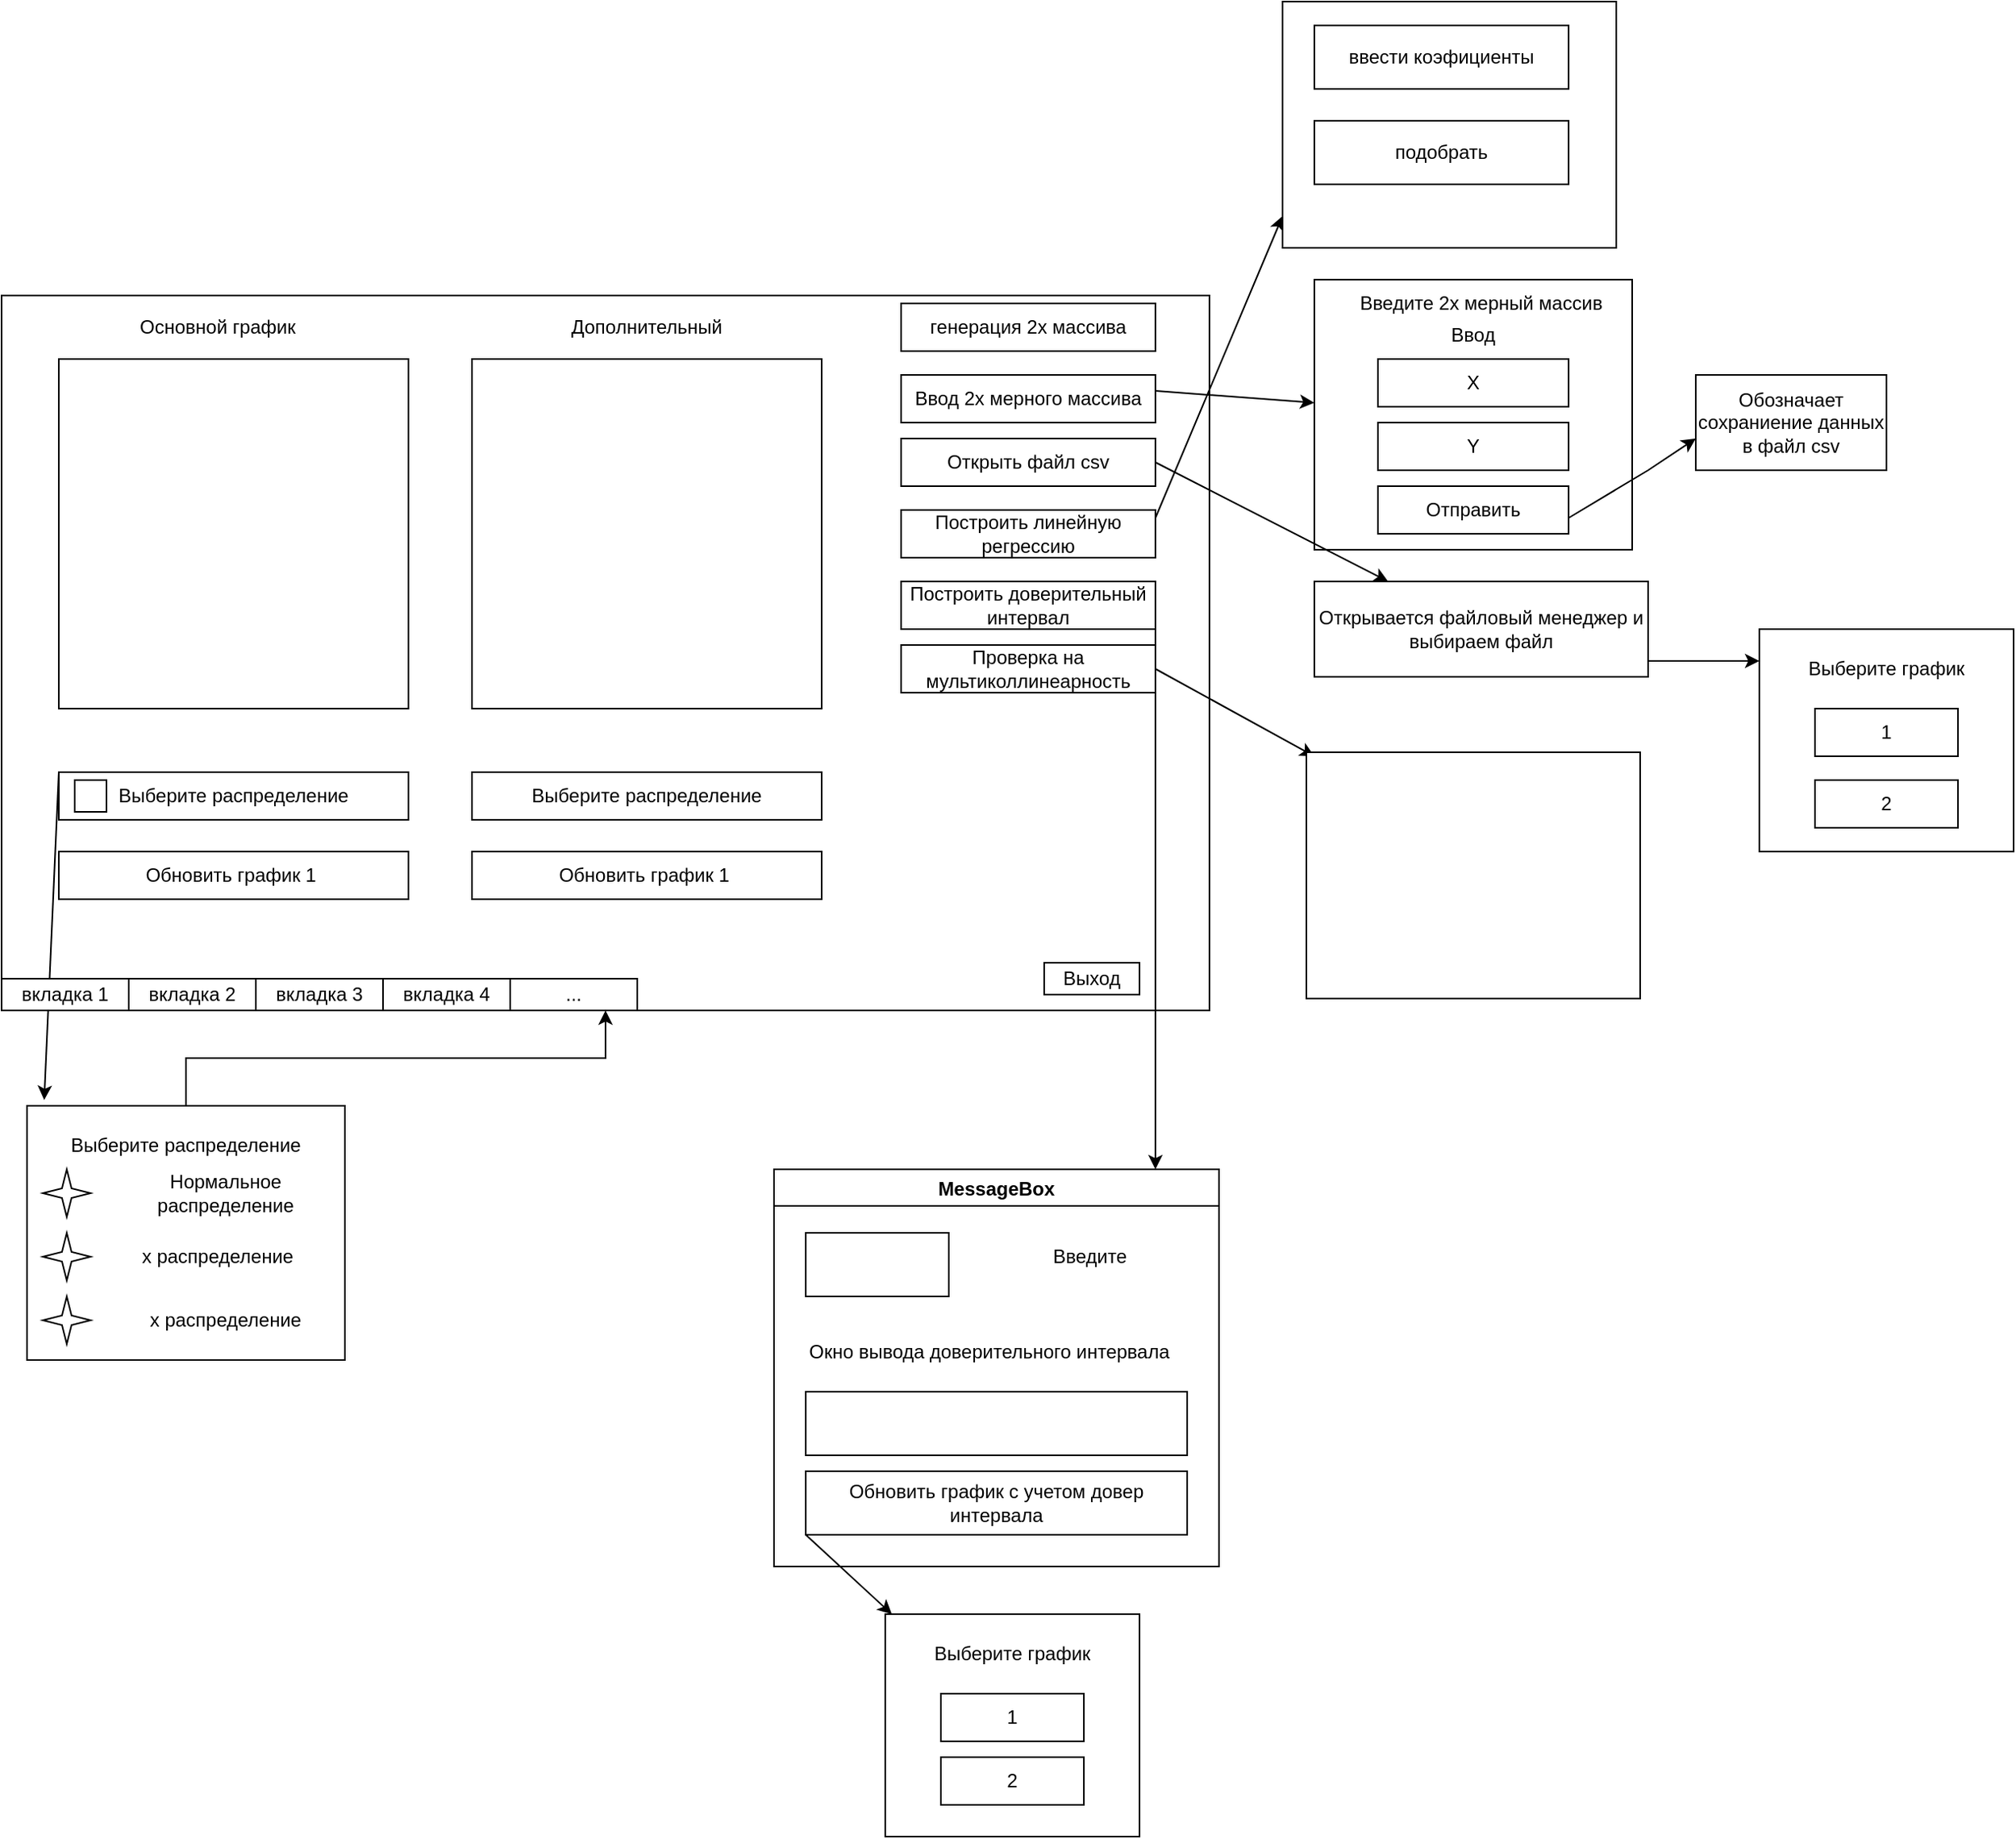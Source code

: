 <mxfile version="24.7.17">
  <diagram name="Страница — 1" id="gSm5hSURtTmxoHl9rr82">
    <mxGraphModel dx="1963" dy="2114" grid="1" gridSize="10" guides="1" tooltips="1" connect="1" arrows="1" fold="1" page="1" pageScale="1" pageWidth="827" pageHeight="1169" math="0" shadow="0">
      <root>
        <mxCell id="0" />
        <mxCell id="1" parent="0" />
        <mxCell id="qsSOQqHvxvLdFqMOALqW-2" value="" style="rounded=0;whiteSpace=wrap;html=1;" parent="1" vertex="1">
          <mxGeometry x="34" y="30" width="760" height="450" as="geometry" />
        </mxCell>
        <mxCell id="qsSOQqHvxvLdFqMOALqW-3" value="" style="whiteSpace=wrap;html=1;aspect=fixed;" parent="1" vertex="1">
          <mxGeometry x="70" y="70" width="220" height="220" as="geometry" />
        </mxCell>
        <mxCell id="qsSOQqHvxvLdFqMOALqW-4" value="Выберите распределение" style="rounded=0;whiteSpace=wrap;html=1;" parent="1" vertex="1">
          <mxGeometry x="70" y="330" width="220" height="30" as="geometry" />
        </mxCell>
        <mxCell id="qsSOQqHvxvLdFqMOALqW-5" value="Обновить график 1&amp;nbsp;" style="rounded=0;whiteSpace=wrap;html=1;" parent="1" vertex="1">
          <mxGeometry x="70" y="380" width="220" height="30" as="geometry" />
        </mxCell>
        <mxCell id="qsSOQqHvxvLdFqMOALqW-6" value="" style="whiteSpace=wrap;html=1;aspect=fixed;" parent="1" vertex="1">
          <mxGeometry x="330" y="70" width="220" height="220" as="geometry" />
        </mxCell>
        <mxCell id="qsSOQqHvxvLdFqMOALqW-8" value="" style="whiteSpace=wrap;html=1;aspect=fixed;" parent="1" vertex="1">
          <mxGeometry x="80" y="335" width="20" height="20" as="geometry" />
        </mxCell>
        <mxCell id="qsSOQqHvxvLdFqMOALqW-9" value="Выберите распределение" style="rounded=0;whiteSpace=wrap;html=1;" parent="1" vertex="1">
          <mxGeometry x="330" y="330" width="220" height="30" as="geometry" />
        </mxCell>
        <mxCell id="qsSOQqHvxvLdFqMOALqW-10" value="Обновить график 1&amp;nbsp;" style="rounded=0;whiteSpace=wrap;html=1;" parent="1" vertex="1">
          <mxGeometry x="330" y="380" width="220" height="30" as="geometry" />
        </mxCell>
        <mxCell id="qsSOQqHvxvLdFqMOALqW-11" value="Открыть файл csv" style="rounded=0;whiteSpace=wrap;html=1;" parent="1" vertex="1">
          <mxGeometry x="600" y="120" width="160" height="30" as="geometry" />
        </mxCell>
        <mxCell id="qsSOQqHvxvLdFqMOALqW-12" value="Основной график" style="text;html=1;align=center;verticalAlign=middle;whiteSpace=wrap;rounded=0;" parent="1" vertex="1">
          <mxGeometry x="80" y="40" width="180" height="20" as="geometry" />
        </mxCell>
        <mxCell id="qsSOQqHvxvLdFqMOALqW-13" value="Дополнительный" style="text;html=1;align=center;verticalAlign=middle;whiteSpace=wrap;rounded=0;" parent="1" vertex="1">
          <mxGeometry x="350" y="40" width="180" height="20" as="geometry" />
        </mxCell>
        <mxCell id="qsSOQqHvxvLdFqMOALqW-14" value="Построить линейную регрессию" style="rounded=0;whiteSpace=wrap;html=1;" parent="1" vertex="1">
          <mxGeometry x="600" y="165" width="160" height="30" as="geometry" />
        </mxCell>
        <mxCell id="qsSOQqHvxvLdFqMOALqW-15" value="Построить доверительный интервал" style="rounded=0;whiteSpace=wrap;html=1;" parent="1" vertex="1">
          <mxGeometry x="600" y="210" width="160" height="30" as="geometry" />
        </mxCell>
        <mxCell id="qsSOQqHvxvLdFqMOALqW-16" value="" style="endArrow=classic;html=1;rounded=0;entryX=0.054;entryY=-0.023;entryDx=0;entryDy=0;entryPerimeter=0;" parent="1" target="qsSOQqHvxvLdFqMOALqW-50" edge="1">
          <mxGeometry width="50" height="50" relative="1" as="geometry">
            <mxPoint x="70" y="330" as="sourcePoint" />
            <mxPoint x="60" y="550" as="targetPoint" />
          </mxGeometry>
        </mxCell>
        <mxCell id="qsSOQqHvxvLdFqMOALqW-17" value="" style="endArrow=classic;html=1;rounded=0;exitX=1;exitY=1;exitDx=0;exitDy=0;" parent="1" source="qsSOQqHvxvLdFqMOALqW-15" edge="1">
          <mxGeometry width="50" height="50" relative="1" as="geometry">
            <mxPoint x="390" y="320" as="sourcePoint" />
            <mxPoint x="760" y="580" as="targetPoint" />
          </mxGeometry>
        </mxCell>
        <mxCell id="qsSOQqHvxvLdFqMOALqW-19" value="MessageBox" style="swimlane;" parent="1" vertex="1">
          <mxGeometry x="520" y="580" width="280" height="250" as="geometry" />
        </mxCell>
        <mxCell id="qsSOQqHvxvLdFqMOALqW-20" value="" style="whiteSpace=wrap;html=1;" parent="qsSOQqHvxvLdFqMOALqW-19" vertex="1">
          <mxGeometry x="20" y="40" width="90" height="40" as="geometry" />
        </mxCell>
        <mxCell id="qsSOQqHvxvLdFqMOALqW-21" value="" style="whiteSpace=wrap;html=1;" parent="qsSOQqHvxvLdFqMOALqW-19" vertex="1">
          <mxGeometry x="20" y="140" width="240" height="40" as="geometry" />
        </mxCell>
        <mxCell id="qsSOQqHvxvLdFqMOALqW-22" value="Окно вывода доверительного интервала" style="text;html=1;align=center;verticalAlign=middle;resizable=0;points=[];autosize=1;strokeColor=none;fillColor=none;" parent="qsSOQqHvxvLdFqMOALqW-19" vertex="1">
          <mxGeometry x="10" y="100" width="250" height="30" as="geometry" />
        </mxCell>
        <mxCell id="qsSOQqHvxvLdFqMOALqW-24" value="Введите&amp;nbsp;" style="text;html=1;align=center;verticalAlign=middle;resizable=0;points=[];autosize=1;strokeColor=none;fillColor=none;" parent="qsSOQqHvxvLdFqMOALqW-19" vertex="1">
          <mxGeometry x="165" y="40" width="70" height="30" as="geometry" />
        </mxCell>
        <mxCell id="qsSOQqHvxvLdFqMOALqW-26" value="Обновить график с учетом довер интервала" style="whiteSpace=wrap;html=1;" parent="qsSOQqHvxvLdFqMOALqW-19" vertex="1">
          <mxGeometry x="20" y="190" width="240" height="40" as="geometry" />
        </mxCell>
        <mxCell id="qsSOQqHvxvLdFqMOALqW-27" value="" style="endArrow=classic;html=1;rounded=0;exitX=0;exitY=1;exitDx=0;exitDy=0;" parent="1" source="qsSOQqHvxvLdFqMOALqW-26" target="qsSOQqHvxvLdFqMOALqW-28" edge="1">
          <mxGeometry width="50" height="50" relative="1" as="geometry">
            <mxPoint x="390" y="820" as="sourcePoint" />
            <mxPoint x="610" y="880" as="targetPoint" />
          </mxGeometry>
        </mxCell>
        <mxCell id="qsSOQqHvxvLdFqMOALqW-28" value="" style="rounded=0;whiteSpace=wrap;html=1;" parent="1" vertex="1">
          <mxGeometry x="590" y="860" width="160" height="140" as="geometry" />
        </mxCell>
        <mxCell id="qsSOQqHvxvLdFqMOALqW-29" value="Выберите график" style="text;html=1;align=center;verticalAlign=middle;whiteSpace=wrap;rounded=0;" parent="1" vertex="1">
          <mxGeometry x="615" y="870" width="110" height="30" as="geometry" />
        </mxCell>
        <mxCell id="qsSOQqHvxvLdFqMOALqW-31" value="1" style="rounded=0;whiteSpace=wrap;html=1;" parent="1" vertex="1">
          <mxGeometry x="625" y="910" width="90" height="30" as="geometry" />
        </mxCell>
        <mxCell id="qsSOQqHvxvLdFqMOALqW-32" value="2" style="rounded=0;whiteSpace=wrap;html=1;" parent="1" vertex="1">
          <mxGeometry x="625" y="950" width="90" height="30" as="geometry" />
        </mxCell>
        <mxCell id="qsSOQqHvxvLdFqMOALqW-33" value="Ввод 2х мерного массива" style="rounded=0;whiteSpace=wrap;html=1;" parent="1" vertex="1">
          <mxGeometry x="600" y="80" width="160" height="30" as="geometry" />
        </mxCell>
        <mxCell id="qsSOQqHvxvLdFqMOALqW-34" value="" style="endArrow=classic;html=1;rounded=0;" parent="1" target="qsSOQqHvxvLdFqMOALqW-35" edge="1">
          <mxGeometry width="50" height="50" relative="1" as="geometry">
            <mxPoint x="760" y="90" as="sourcePoint" />
            <mxPoint x="860" y="90" as="targetPoint" />
          </mxGeometry>
        </mxCell>
        <mxCell id="qsSOQqHvxvLdFqMOALqW-35" value="" style="rounded=0;whiteSpace=wrap;html=1;" parent="1" vertex="1">
          <mxGeometry x="860" y="20" width="200" height="170" as="geometry" />
        </mxCell>
        <mxCell id="qsSOQqHvxvLdFqMOALqW-36" value="Введите 2х мерный массив" style="text;html=1;align=center;verticalAlign=middle;whiteSpace=wrap;rounded=0;" parent="1" vertex="1">
          <mxGeometry x="855" y="20" width="220" height="30" as="geometry" />
        </mxCell>
        <mxCell id="qsSOQqHvxvLdFqMOALqW-37" value="Отправить" style="rounded=0;whiteSpace=wrap;html=1;" parent="1" vertex="1">
          <mxGeometry x="900" y="150" width="120" height="30" as="geometry" />
        </mxCell>
        <mxCell id="qsSOQqHvxvLdFqMOALqW-38" value="X" style="rounded=0;whiteSpace=wrap;html=1;" parent="1" vertex="1">
          <mxGeometry x="900" y="70" width="120" height="30" as="geometry" />
        </mxCell>
        <mxCell id="qsSOQqHvxvLdFqMOALqW-39" value="Ввод" style="text;html=1;align=center;verticalAlign=middle;whiteSpace=wrap;rounded=0;" parent="1" vertex="1">
          <mxGeometry x="930" y="40" width="60" height="30" as="geometry" />
        </mxCell>
        <mxCell id="qsSOQqHvxvLdFqMOALqW-40" value="Выход" style="rounded=0;whiteSpace=wrap;html=1;" parent="1" vertex="1">
          <mxGeometry x="690" y="450" width="60" height="20" as="geometry" />
        </mxCell>
        <mxCell id="qsSOQqHvxvLdFqMOALqW-41" value="" style="endArrow=classic;html=1;rounded=0;exitX=1;exitY=0.5;exitDx=0;exitDy=0;" parent="1" source="qsSOQqHvxvLdFqMOALqW-11" target="qsSOQqHvxvLdFqMOALqW-42" edge="1">
          <mxGeometry width="50" height="50" relative="1" as="geometry">
            <mxPoint x="920" y="300" as="sourcePoint" />
            <mxPoint x="860" y="220" as="targetPoint" />
          </mxGeometry>
        </mxCell>
        <mxCell id="qsSOQqHvxvLdFqMOALqW-42" value="Открывается файловый менеджер и выбираем файл" style="rounded=0;whiteSpace=wrap;html=1;" parent="1" vertex="1">
          <mxGeometry x="860" y="210" width="210" height="60" as="geometry" />
        </mxCell>
        <mxCell id="qsSOQqHvxvLdFqMOALqW-43" value="" style="endArrow=classic;html=1;rounded=0;" parent="1" edge="1">
          <mxGeometry width="50" height="50" relative="1" as="geometry">
            <mxPoint x="1020" y="170" as="sourcePoint" />
            <mxPoint x="1100" y="120" as="targetPoint" />
            <Array as="points">
              <mxPoint x="1070" y="140" />
            </Array>
          </mxGeometry>
        </mxCell>
        <mxCell id="qsSOQqHvxvLdFqMOALqW-44" value="Обозначает сохраниение данных в файл csv" style="rounded=0;whiteSpace=wrap;html=1;" parent="1" vertex="1">
          <mxGeometry x="1100" y="80" width="120" height="60" as="geometry" />
        </mxCell>
        <mxCell id="qsSOQqHvxvLdFqMOALqW-45" value="" style="endArrow=classic;html=1;rounded=0;" parent="1" edge="1">
          <mxGeometry width="50" height="50" relative="1" as="geometry">
            <mxPoint x="1070" y="260" as="sourcePoint" />
            <mxPoint x="1140" y="260" as="targetPoint" />
          </mxGeometry>
        </mxCell>
        <mxCell id="qsSOQqHvxvLdFqMOALqW-46" value="" style="rounded=0;whiteSpace=wrap;html=1;" parent="1" vertex="1">
          <mxGeometry x="1140" y="240" width="160" height="140" as="geometry" />
        </mxCell>
        <mxCell id="qsSOQqHvxvLdFqMOALqW-47" value="Выберите график" style="text;html=1;align=center;verticalAlign=middle;whiteSpace=wrap;rounded=0;" parent="1" vertex="1">
          <mxGeometry x="1165" y="250" width="110" height="30" as="geometry" />
        </mxCell>
        <mxCell id="qsSOQqHvxvLdFqMOALqW-48" value="1" style="rounded=0;whiteSpace=wrap;html=1;" parent="1" vertex="1">
          <mxGeometry x="1175" y="290" width="90" height="30" as="geometry" />
        </mxCell>
        <mxCell id="qsSOQqHvxvLdFqMOALqW-49" value="2" style="rounded=0;whiteSpace=wrap;html=1;" parent="1" vertex="1">
          <mxGeometry x="1175" y="335" width="90" height="30" as="geometry" />
        </mxCell>
        <mxCell id="qsSOQqHvxvLdFqMOALqW-56" value="" style="edgeStyle=orthogonalEdgeStyle;rounded=0;orthogonalLoop=1;jettySize=auto;html=1;" parent="1" source="qsSOQqHvxvLdFqMOALqW-50" target="qsSOQqHvxvLdFqMOALqW-2" edge="1">
          <mxGeometry relative="1" as="geometry" />
        </mxCell>
        <mxCell id="qsSOQqHvxvLdFqMOALqW-50" value="" style="rounded=0;whiteSpace=wrap;html=1;" parent="1" vertex="1">
          <mxGeometry x="50" y="540" width="200" height="160" as="geometry" />
        </mxCell>
        <mxCell id="qsSOQqHvxvLdFqMOALqW-51" value="" style="verticalLabelPosition=bottom;verticalAlign=top;html=1;shape=mxgraph.basic.4_point_star_2;dx=0.8;" parent="1" vertex="1">
          <mxGeometry x="60" y="580" width="30" height="30" as="geometry" />
        </mxCell>
        <mxCell id="qsSOQqHvxvLdFqMOALqW-53" value="" style="verticalLabelPosition=bottom;verticalAlign=top;html=1;shape=mxgraph.basic.4_point_star_2;dx=0.8;" parent="1" vertex="1">
          <mxGeometry x="60" y="620" width="30" height="30" as="geometry" />
        </mxCell>
        <mxCell id="qsSOQqHvxvLdFqMOALqW-55" value="" style="verticalLabelPosition=bottom;verticalAlign=top;html=1;shape=mxgraph.basic.4_point_star_2;dx=0.8;" parent="1" vertex="1">
          <mxGeometry x="60" y="660" width="30" height="30" as="geometry" />
        </mxCell>
        <mxCell id="qsSOQqHvxvLdFqMOALqW-57" value="Выберите распределение" style="text;html=1;align=center;verticalAlign=middle;whiteSpace=wrap;rounded=0;" parent="1" vertex="1">
          <mxGeometry x="55" y="550" width="190" height="30" as="geometry" />
        </mxCell>
        <mxCell id="qsSOQqHvxvLdFqMOALqW-60" value="Нормальное распределение" style="text;html=1;align=center;verticalAlign=middle;whiteSpace=wrap;rounded=0;" parent="1" vertex="1">
          <mxGeometry x="100" y="580" width="150" height="30" as="geometry" />
        </mxCell>
        <mxCell id="qsSOQqHvxvLdFqMOALqW-61" value="x распределение" style="text;html=1;align=center;verticalAlign=middle;whiteSpace=wrap;rounded=0;" parent="1" vertex="1">
          <mxGeometry x="90" y="620" width="160" height="30" as="geometry" />
        </mxCell>
        <mxCell id="qsSOQqHvxvLdFqMOALqW-63" value="x распределение" style="text;html=1;align=center;verticalAlign=middle;whiteSpace=wrap;rounded=0;" parent="1" vertex="1">
          <mxGeometry x="95" y="660" width="160" height="30" as="geometry" />
        </mxCell>
        <mxCell id="qsSOQqHvxvLdFqMOALqW-64" value="Y" style="rounded=0;whiteSpace=wrap;html=1;" parent="1" vertex="1">
          <mxGeometry x="900" y="110" width="120" height="30" as="geometry" />
        </mxCell>
        <mxCell id="qsSOQqHvxvLdFqMOALqW-65" value="Проверка на мультиколлинеарность" style="rounded=0;whiteSpace=wrap;html=1;" parent="1" vertex="1">
          <mxGeometry x="600" y="250" width="160" height="30" as="geometry" />
        </mxCell>
        <mxCell id="qsSOQqHvxvLdFqMOALqW-66" value="" style="endArrow=classic;html=1;rounded=0;exitX=1;exitY=0.5;exitDx=0;exitDy=0;" parent="1" source="qsSOQqHvxvLdFqMOALqW-65" edge="1">
          <mxGeometry width="50" height="50" relative="1" as="geometry">
            <mxPoint x="827" y="385" as="sourcePoint" />
            <mxPoint x="860" y="320" as="targetPoint" />
          </mxGeometry>
        </mxCell>
        <mxCell id="qsSOQqHvxvLdFqMOALqW-68" value="" style="rounded=0;whiteSpace=wrap;html=1;" parent="1" vertex="1">
          <mxGeometry x="855" y="317.5" width="210" height="155" as="geometry" />
        </mxCell>
        <mxCell id="qsSOQqHvxvLdFqMOALqW-69" value="вкладка 1" style="rounded=0;whiteSpace=wrap;html=1;" parent="1" vertex="1">
          <mxGeometry x="34" y="460" width="80" height="20" as="geometry" />
        </mxCell>
        <mxCell id="qsSOQqHvxvLdFqMOALqW-70" value="вкладка 2" style="rounded=0;whiteSpace=wrap;html=1;" parent="1" vertex="1">
          <mxGeometry x="114" y="460" width="80" height="20" as="geometry" />
        </mxCell>
        <mxCell id="qsSOQqHvxvLdFqMOALqW-71" value="вкладка 3" style="rounded=0;whiteSpace=wrap;html=1;" parent="1" vertex="1">
          <mxGeometry x="194" y="460" width="80" height="20" as="geometry" />
        </mxCell>
        <mxCell id="qsSOQqHvxvLdFqMOALqW-72" value="вкладка 4" style="rounded=0;whiteSpace=wrap;html=1;" parent="1" vertex="1">
          <mxGeometry x="274" y="460" width="80" height="20" as="geometry" />
        </mxCell>
        <mxCell id="qsSOQqHvxvLdFqMOALqW-74" value="..." style="rounded=0;whiteSpace=wrap;html=1;" parent="1" vertex="1">
          <mxGeometry x="354" y="460" width="80" height="20" as="geometry" />
        </mxCell>
        <mxCell id="FK7xMxUu-hDkS7Dp3-TL-1" value="генерация 2х массива" style="rounded=0;whiteSpace=wrap;html=1;" vertex="1" parent="1">
          <mxGeometry x="600" y="35" width="160" height="30" as="geometry" />
        </mxCell>
        <mxCell id="FK7xMxUu-hDkS7Dp3-TL-7" value="" style="endArrow=classic;html=1;rounded=0;" edge="1" parent="1">
          <mxGeometry width="50" height="50" relative="1" as="geometry">
            <mxPoint x="760" y="170" as="sourcePoint" />
            <mxPoint x="840" y="-20" as="targetPoint" />
          </mxGeometry>
        </mxCell>
        <mxCell id="FK7xMxUu-hDkS7Dp3-TL-8" value="" style="rounded=0;whiteSpace=wrap;html=1;" vertex="1" parent="1">
          <mxGeometry x="840" y="-155" width="210" height="155" as="geometry" />
        </mxCell>
        <mxCell id="FK7xMxUu-hDkS7Dp3-TL-9" value="ввести коэфициенты" style="rounded=0;whiteSpace=wrap;html=1;" vertex="1" parent="1">
          <mxGeometry x="860" y="-140" width="160" height="40" as="geometry" />
        </mxCell>
        <mxCell id="FK7xMxUu-hDkS7Dp3-TL-10" value="подобрать" style="rounded=0;whiteSpace=wrap;html=1;" vertex="1" parent="1">
          <mxGeometry x="860" y="-80" width="160" height="40" as="geometry" />
        </mxCell>
      </root>
    </mxGraphModel>
  </diagram>
</mxfile>
